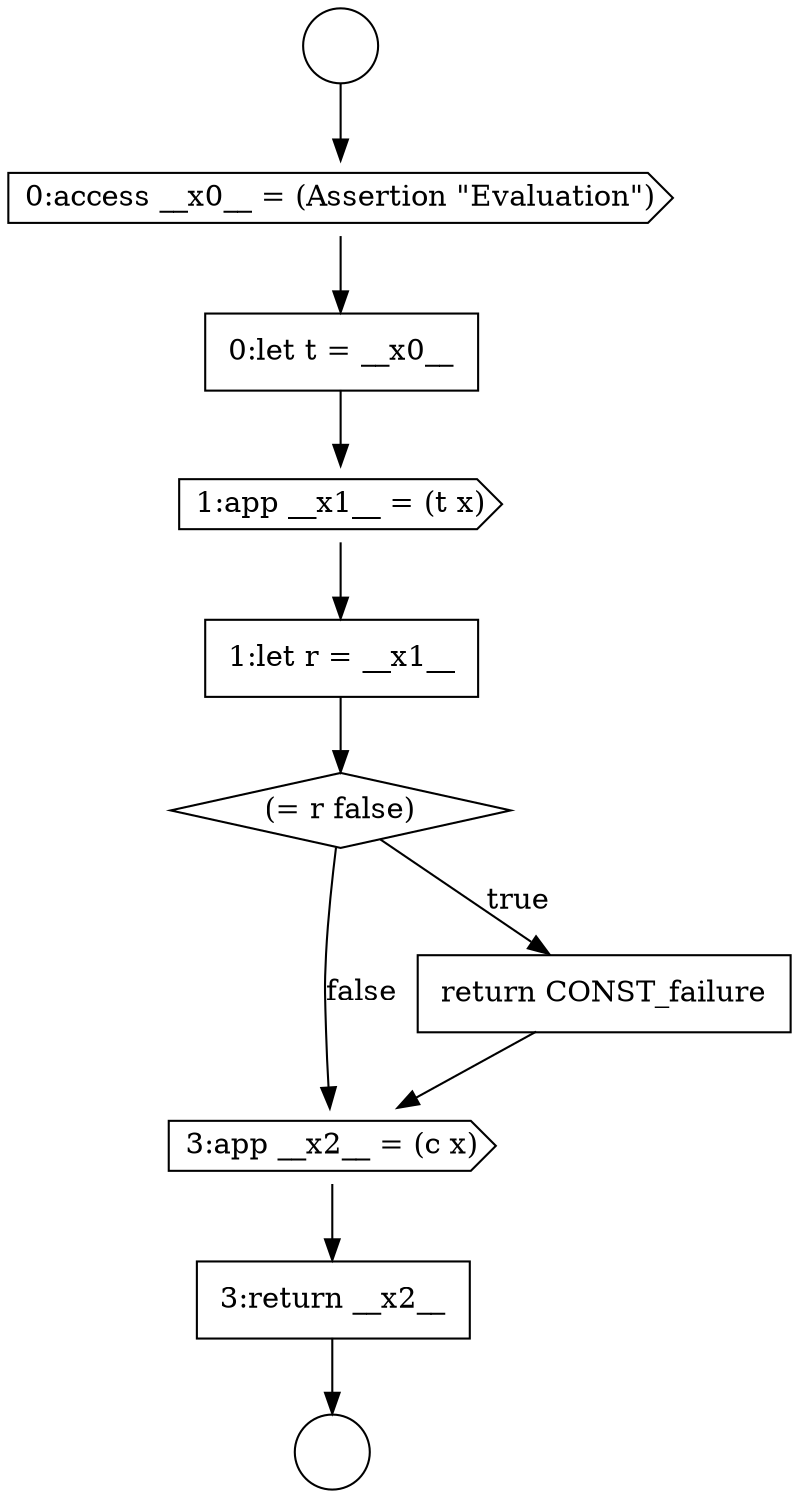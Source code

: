 digraph {
  node12261 [shape=none, margin=0, label=<<font color="black">
    <table border="0" cellborder="1" cellspacing="0" cellpadding="10">
      <tr><td align="left">3:return __x2__</td></tr>
    </table>
  </font>> color="black" fillcolor="white" style=filled]
  node12257 [shape=none, margin=0, label=<<font color="black">
    <table border="0" cellborder="1" cellspacing="0" cellpadding="10">
      <tr><td align="left">1:let r = __x1__</td></tr>
    </table>
  </font>> color="black" fillcolor="white" style=filled]
  node12254 [shape=cds, label=<<font color="black">0:access __x0__ = (Assertion &quot;Evaluation&quot;)</font>> color="black" fillcolor="white" style=filled]
  node12260 [shape=cds, label=<<font color="black">3:app __x2__ = (c x)</font>> color="black" fillcolor="white" style=filled]
  node12255 [shape=none, margin=0, label=<<font color="black">
    <table border="0" cellborder="1" cellspacing="0" cellpadding="10">
      <tr><td align="left">0:let t = __x0__</td></tr>
    </table>
  </font>> color="black" fillcolor="white" style=filled]
  node12259 [shape=none, margin=0, label=<<font color="black">
    <table border="0" cellborder="1" cellspacing="0" cellpadding="10">
      <tr><td align="left">return CONST_failure</td></tr>
    </table>
  </font>> color="black" fillcolor="white" style=filled]
  node12256 [shape=cds, label=<<font color="black">1:app __x1__ = (t x)</font>> color="black" fillcolor="white" style=filled]
  node12258 [shape=diamond, label=<<font color="black">(= r false)</font>> color="black" fillcolor="white" style=filled]
  node12252 [shape=circle label=" " color="black" fillcolor="white" style=filled]
  node12253 [shape=circle label=" " color="black" fillcolor="white" style=filled]
  node12254 -> node12255 [ color="black"]
  node12259 -> node12260 [ color="black"]
  node12257 -> node12258 [ color="black"]
  node12252 -> node12254 [ color="black"]
  node12255 -> node12256 [ color="black"]
  node12258 -> node12259 [label=<<font color="black">true</font>> color="black"]
  node12258 -> node12260 [label=<<font color="black">false</font>> color="black"]
  node12260 -> node12261 [ color="black"]
  node12256 -> node12257 [ color="black"]
  node12261 -> node12253 [ color="black"]
}
